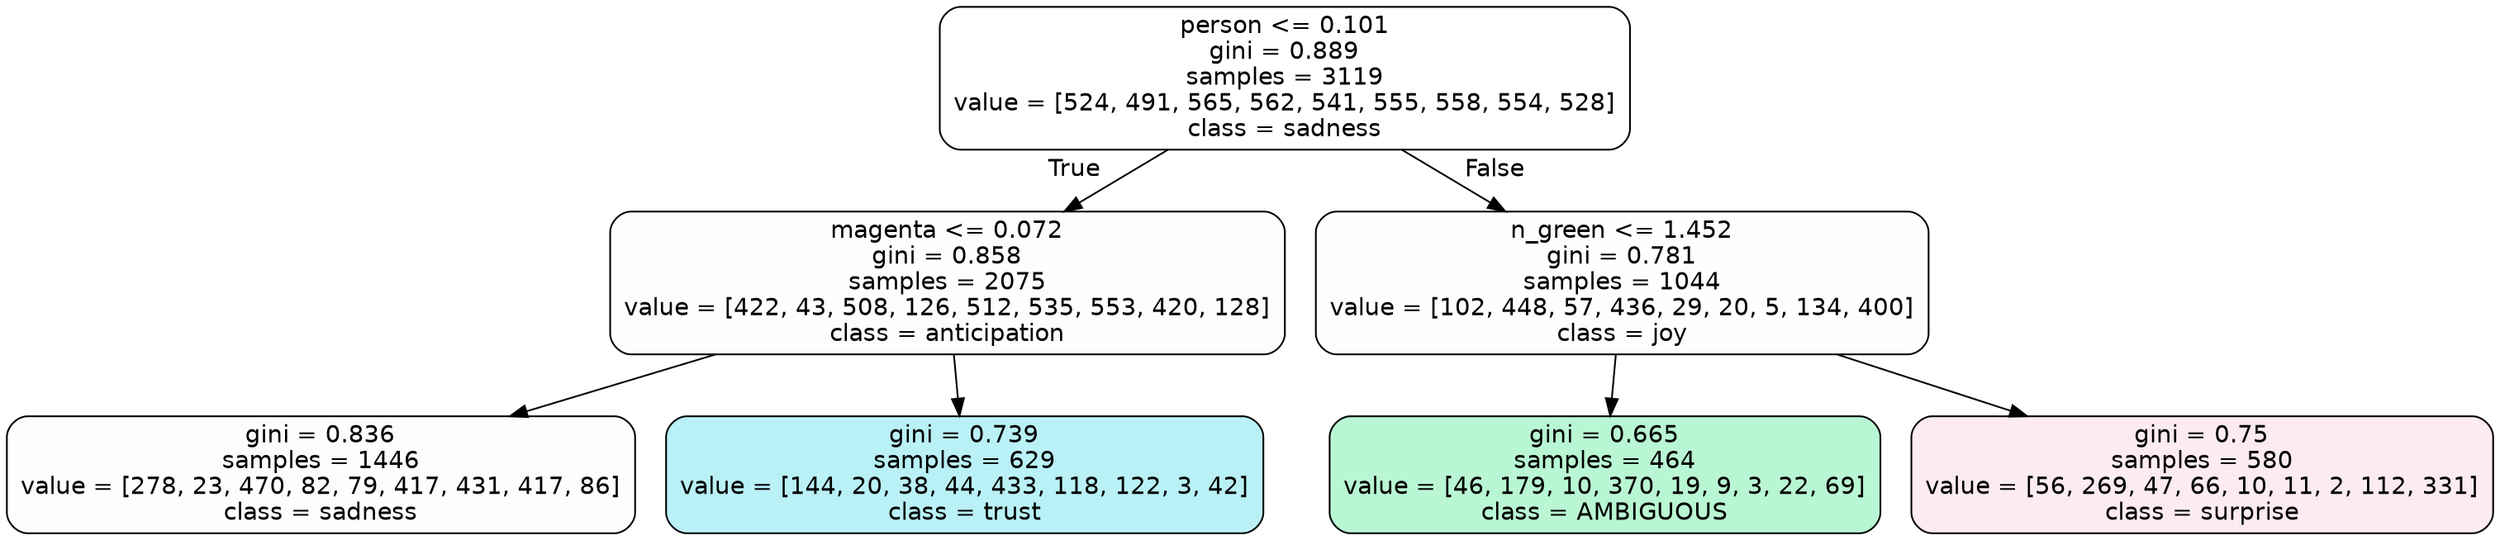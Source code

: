 digraph Tree {
node [shape=box, style="filled, rounded", color="black", fontname=helvetica] ;
edge [fontname=helvetica] ;
0 [label="person <= 0.101\ngini = 0.889\nsamples = 3119\nvalue = [524, 491, 565, 562, 541, 555, 558, 554, 528]\nclass = sadness", fillcolor="#64e53900"] ;
1 [label="magenta <= 0.072\ngini = 0.858\nsamples = 2075\nvalue = [422, 43, 508, 126, 512, 535, 553, 420, 128]\nclass = anticipation", fillcolor="#8139e502"] ;
0 -> 1 [labeldistance=2.5, labelangle=45, headlabel="True"] ;
2 [label="gini = 0.836\nsamples = 1446\nvalue = [278, 23, 470, 82, 79, 417, 431, 417, 86]\nclass = sadness", fillcolor="#64e53905"] ;
1 -> 2 ;
3 [label="gini = 0.739\nsamples = 629\nvalue = [144, 20, 38, 44, 433, 118, 122, 3, 42]\nclass = trust", fillcolor="#39d7e55a"] ;
1 -> 3 ;
4 [label="n_green <= 1.452\ngini = 0.781\nsamples = 1044\nvalue = [102, 448, 57, 436, 29, 20, 5, 134, 400]\nclass = joy", fillcolor="#d7e53903"] ;
0 -> 4 [labeldistance=2.5, labelangle=-45, headlabel="False"] ;
5 [label="gini = 0.665\nsamples = 464\nvalue = [46, 179, 10, 370, 19, 9, 3, 22, 69]\nclass = AMBIGUOUS", fillcolor="#39e58159"] ;
4 -> 5 ;
6 [label="gini = 0.75\nsamples = 580\nvalue = [56, 269, 47, 66, 10, 11, 2, 112, 331]\nclass = surprise", fillcolor="#e5396419"] ;
4 -> 6 ;
}